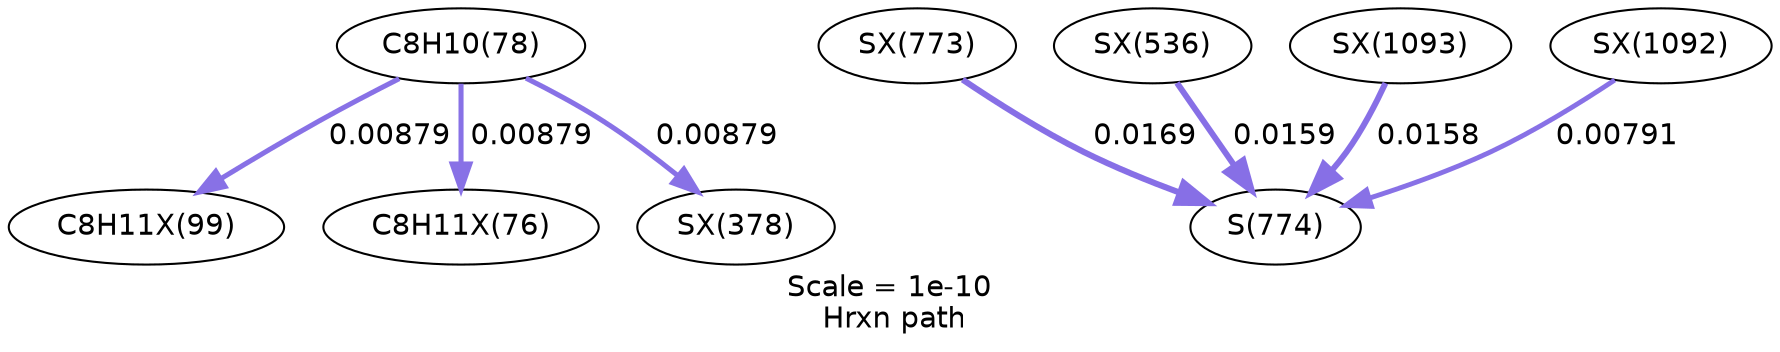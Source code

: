 digraph reaction_paths {
center=1;
s12 -> s56[fontname="Helvetica", style="setlinewidth(2.43)", arrowsize=1.21, color="0.7, 0.509, 0.9"
, label=" 0.00879"];
s12 -> s50[fontname="Helvetica", style="setlinewidth(2.43)", arrowsize=1.21, color="0.7, 0.509, 0.9"
, label=" 0.00879"];
s12 -> s68[fontname="Helvetica", style="setlinewidth(2.43)", arrowsize=1.21, color="0.7, 0.509, 0.9"
, label=" 0.00879"];
s86 -> s25[fontname="Helvetica", style="setlinewidth(2.92)", arrowsize=1.46, color="0.7, 0.517, 0.9"
, label=" 0.0169"];
s78 -> s25[fontname="Helvetica", style="setlinewidth(2.87)", arrowsize=1.44, color="0.7, 0.516, 0.9"
, label=" 0.0159"];
s107 -> s25[fontname="Helvetica", style="setlinewidth(2.87)", arrowsize=1.43, color="0.7, 0.516, 0.9"
, label=" 0.0158"];
s106 -> s25[fontname="Helvetica", style="setlinewidth(2.35)", arrowsize=1.17, color="0.7, 0.508, 0.9"
, label=" 0.00791"];
s12 [ fontname="Helvetica", label="C8H10(78)"];
s25 [ fontname="Helvetica", label="S(774)"];
s50 [ fontname="Helvetica", label="C8H11X(76)"];
s56 [ fontname="Helvetica", label="C8H11X(99)"];
s68 [ fontname="Helvetica", label="SX(378)"];
s78 [ fontname="Helvetica", label="SX(536)"];
s86 [ fontname="Helvetica", label="SX(773)"];
s106 [ fontname="Helvetica", label="SX(1092)"];
s107 [ fontname="Helvetica", label="SX(1093)"];
 label = "Scale = 1e-10\l Hrxn path";
 fontname = "Helvetica";
}
